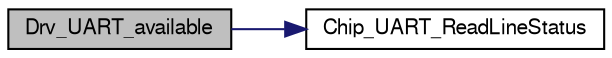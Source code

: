 digraph "Drv_UART_available"
{
  edge [fontname="FreeSans",fontsize="10",labelfontname="FreeSans",labelfontsize="10"];
  node [fontname="FreeSans",fontsize="10",shape=record];
  rankdir="LR";
  Node1 [label="Drv_UART_available",height=0.2,width=0.4,color="black", fillcolor="grey75", style="filled", fontcolor="black"];
  Node1 -> Node2 [color="midnightblue",fontsize="10",style="solid"];
  Node2 [label="Chip_UART_ReadLineStatus",height=0.2,width=0.4,color="black", fillcolor="white", style="filled",URL="$group__UART__17XX__40XX.html#gaf15ab7a9529d102b91760ed5587b279a",tooltip="Return Line Status register/status (LSR) "];
}
